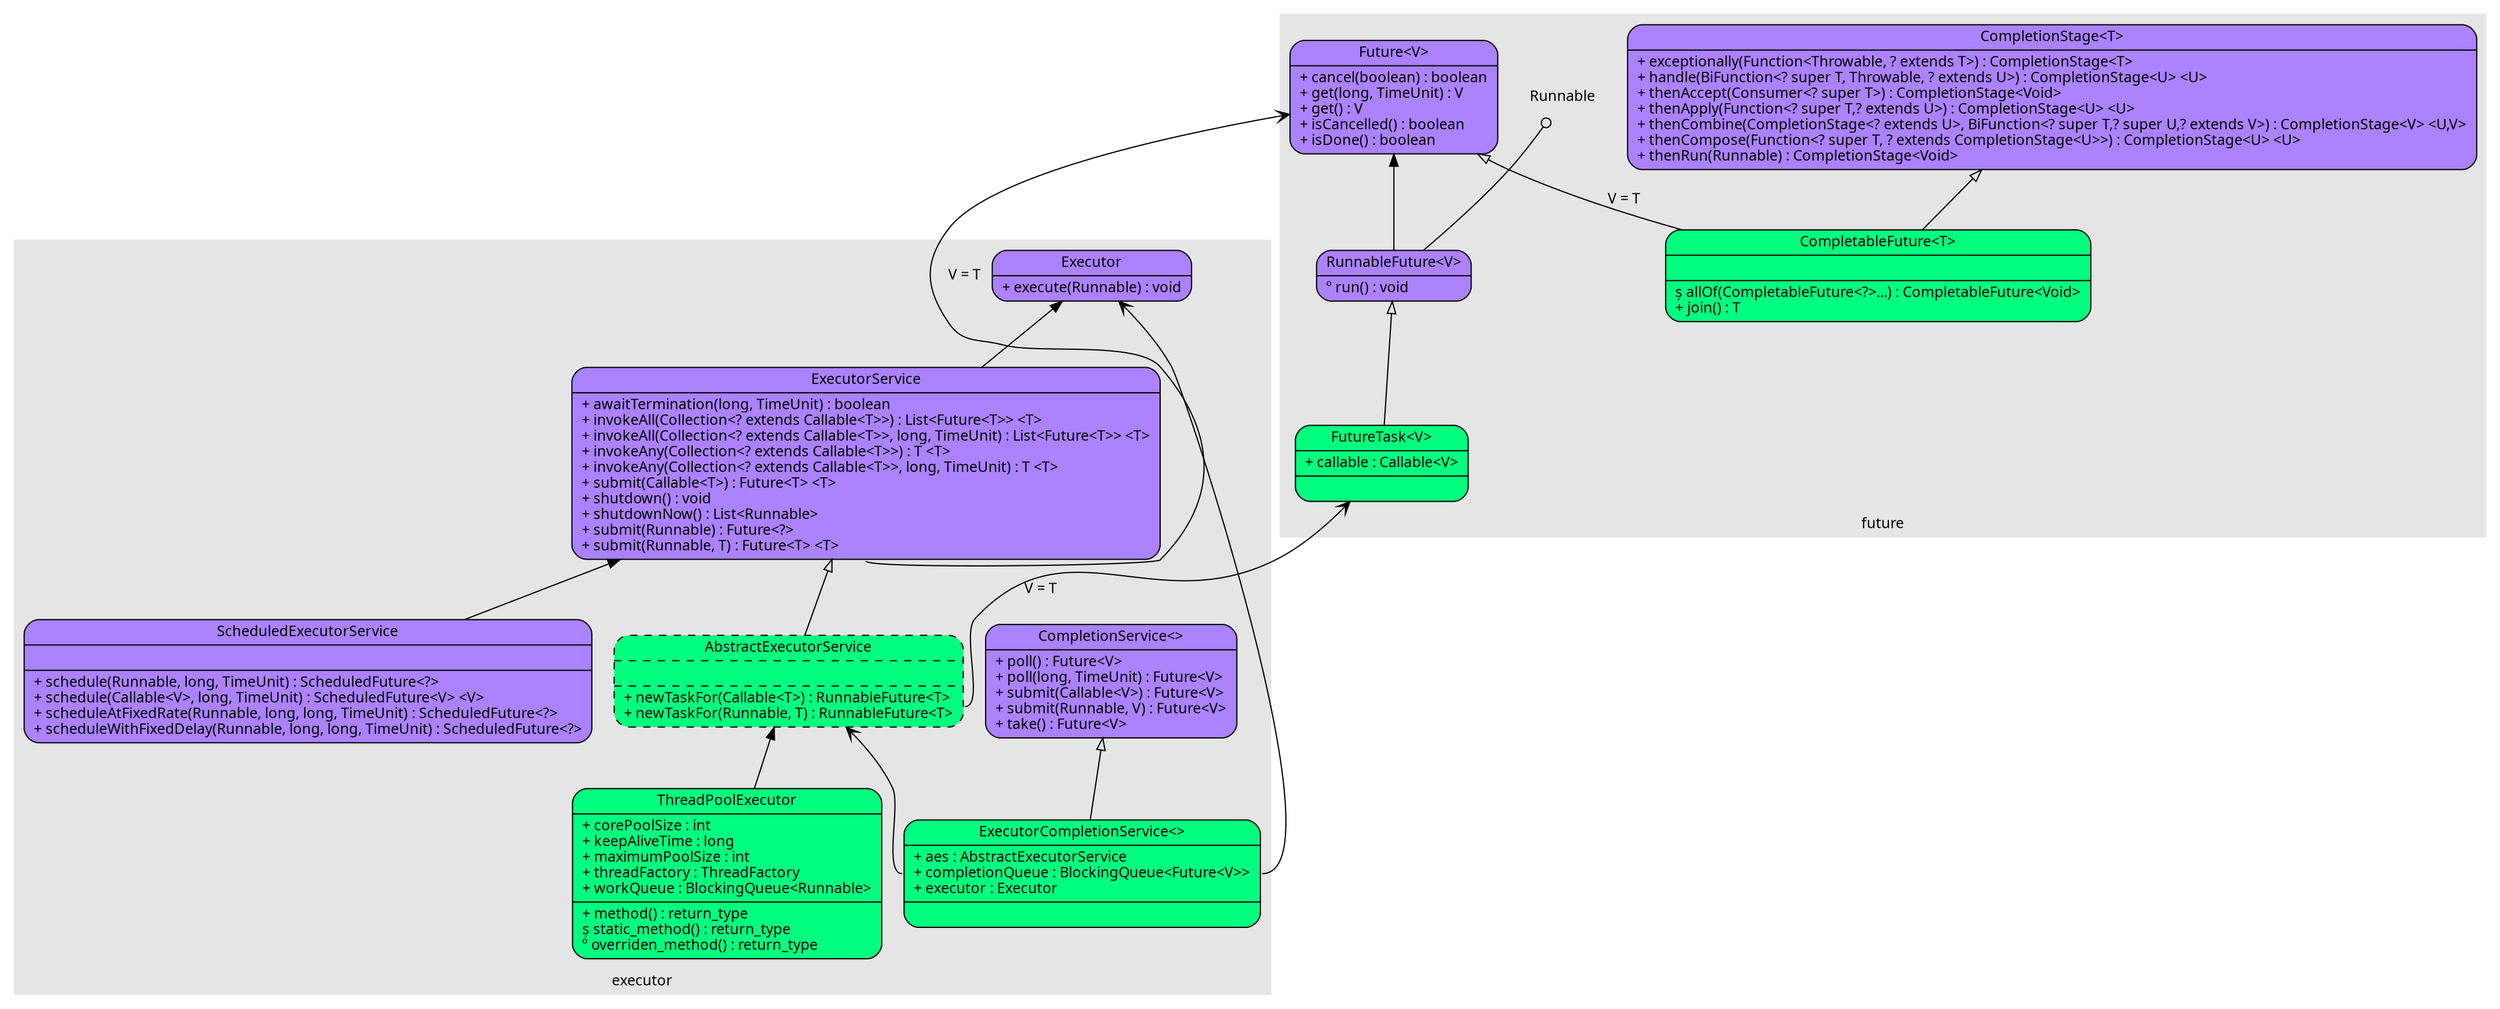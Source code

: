 digraph concurrent {
	rankdir = BT;
    fontname = "Verdana";
    fontsize = 12;
    node [fontname = "Verdana", fontsize = 12, shape = "record"];
    edge [fontname = "Verdana", fontsize = 12];
	
	subgraph cluster25 {
		label = "executor";
		style = filled;
		color = grey90;
		AbstractExecutorService [label = "{<f0>AbstractExecutorService||<f2>+ newTaskFor(Callable&lt;T&gt;) : RunnableFuture&lt;T&gt;\l+ newTaskFor(Runnable, T) : RunnableFuture&lt;T&gt;\l}", style = "rounded, filled, dashed", fillcolor = "springgreen"];
		CompletionService [label = "{<f0>CompletionService&lt;&gt;|<f2>+ poll() : Future&lt;V&gt;\l+ poll(long, TimeUnit) : Future&lt;V&gt;\l+ submit(Callable&lt;V&gt;) : Future&lt;V&gt;\l+ submit(Runnable, V) : Future&lt;V&gt;\l+ take() : Future&lt;V&gt;\l}", style = "rounded, filled", fillcolor = "mediumpurple1"];
		Executor [label = "{<f0>Executor|<f2>+ execute(Runnable) : void\l}", style = "rounded, filled", fillcolor = "mediumpurple1"];
		ExecutorCompletionService [label = "{<f0>ExecutorCompletionService&lt;&gt;|<f1>+ aes : AbstractExecutorService\l+ completionQueue : BlockingQueue&lt;Future&lt;V&gt;&gt;\l+ executor : Executor\l|}", style = "rounded, filled", fillcolor = "springgreen"];
		ExecutorService [label = "{<f0>ExecutorService|<f2>+ awaitTermination(long, TimeUnit) : boolean\l+ invokeAll(Collection&lt;? extends Callable&lt;T&gt;&gt;) : List&lt;Future&lt;T&gt;&gt; &lt;T&gt;\l+ invokeAll(Collection&lt;? extends Callable&lt;T&gt;&gt;, long, TimeUnit) : List&lt;Future&lt;T&gt;&gt; &lt;T&gt;\l+ invokeAny(Collection&lt;? extends Callable&lt;T&gt;&gt;) : T &lt;T&gt;\l+ invokeAny(Collection&lt;? extends Callable&lt;T&gt;&gt;, long, TimeUnit) : T &lt;T&gt;\l+ submit(Callable&lt;T&gt;) : Future&lt;T&gt; &lt;T&gt;\l+ shutdown() : void\l+ shutdownNow() : List&lt;Runnable&gt;\l+ submit(Runnable) : Future&lt;?&gt;\l+ submit(Runnable, T) : Future&lt;T&gt; &lt;T&gt;\l}", style = "rounded, filled", fillcolor = "mediumpurple1"];
		ScheduledExecutorService [label = "{<f0>ScheduledExecutorService||<f2>+ schedule(Runnable, long, TimeUnit) : ScheduledFuture&lt;?&gt;\l+ schedule(Callable&lt;V&gt;, long, TimeUnit) : ScheduledFuture&lt;V&gt; &lt;V&gt;\l+ scheduleAtFixedRate(Runnable, long, long, TimeUnit) : ScheduledFuture&lt;?&gt;\l+ scheduleWithFixedDelay(Runnable, long, long, TimeUnit) : ScheduledFuture&lt;?&gt;\l}", style = "rounded, filled", fillcolor = "mediumpurple1"];
		ThreadPoolExecutor [label = "{<f0>ThreadPoolExecutor|<f1>+ corePoolSize : int\l+ keepAliveTime : long\l+ maximumPoolSize : int\l+ threadFactory : ThreadFactory\l+ workQueue : BlockingQueue&lt;Runnable&gt;\l|<f2>+ method() : return_type\l&#537; static_method() : return_type\l&#186; overriden_method() : return_type\l}", style = "rounded, filled", fillcolor = "springgreen"];
	}
	
	subgraph cluster50 {
		label = "future";
		style = filled;
		color = grey90;
		CompletableFuture [label = "{<f0>CompletableFuture&lt;T&gt;||<f2>&#537; allOf(CompletableFuture&lt;?&gt;...) : CompletableFuture&lt;Void&gt;\l+ join() : T\l}", style = "rounded, filled", fillcolor = "springgreen"];
		CompletionStage [label = "{<f0>CompletionStage&lt;T&gt;|<f2>+ exceptionally(Function&lt;Throwable, ? extends T&gt;) : CompletionStage&lt;T&gt;\l+ handle(BiFunction&lt;? super T, Throwable, ? extends U&gt;) : CompletionStage&lt;U&gt; &lt;U&gt;\l+ thenAccept(Consumer&lt;? super T&gt;) : CompletionStage&lt;Void&gt; \l+ thenApply(Function&lt;? super T,? extends U&gt;) : CompletionStage&lt;U&gt; &lt;U&gt;\l+ thenCombine(CompletionStage&lt;? extends U&gt;, BiFunction&lt;? super T,? super U,? extends V&gt;) : CompletionStage&lt;V&gt; &lt;U,V&gt;\l+ thenCompose(Function&lt;? super T, ? extends CompletionStage&lt;U&gt;&gt;) : CompletionStage&lt;U&gt; &lt;U&gt;\l+ thenRun(Runnable) : CompletionStage&lt;Void&gt; \l}", style = "rounded, filled", fillcolor = "mediumpurple1"];
		Future [label = "{<f0>Future&lt;V&gt;|<f2>+ cancel(boolean) : boolean\l+ get(long, TimeUnit) : V\l+ get() : V\l+ isCancelled() : boolean\l+ isDone() : boolean\l}", style = "rounded, filled", fillcolor = "mediumpurple1"];
		FutureTask [label = "{<f0>FutureTask&lt;V&gt;|<f1>+ callable : Callable&lt;V&gt;\l|}", style = "rounded, filled", fillcolor = "springgreen"];
		Runnable [shape = "plaintext", label = "Runnable"];
		RunnableFuture [label = "{<f0>RunnableFuture&lt;V&gt;|<f2>&#186; run() : void\l}", style = "rounded, filled", fillcolor = "mediumpurple1"];
	}
	
	/*
	subgraph cluster00 {
		label = "";
		style = filled;
		color = grey90;
	}
	
	// item_name [label = "item_lable", style = "filled", fillcolor = "palegreen"];
	// record_name [shape = "record", label = "{{<f0>interface|{<f10>(other implementers)}}|(other methods)}"];
	// interface_minor [shape = "plaintext", label = "Interface_minor"];
	// interface [label = "{<f0>Interface|<f2>+ method() : return_type\l}", style = "rounded, filled", fillcolor = "mediumpurple1"];
	// abstract_class [label = "{<f0>Abstract_Class|<f1>+ field1 : type\l+ field2 : type\l|<f2>&#170; abstract_method() : return_type\l&#537; static_method() : return_type\l+ method() : return_type\l}", style = "rounded, filled, dashed", fillcolor = "springgreen"];
	// class [label = "{<f0>Class|<f1>+ field1 : type\l+ field2 : type\l&#10765; final_field : type\l&#537; static_field : type\l|<f2>+ method() : return_type\l&#537; static_method() : return_type\l&#186; overriden_method() : return_type\l}", style = "rounded, filled", fillcolor = "springgreen"];	
	*/
	
	// item_foo -> item_bar;
	
	// Implementation -> Interface [arrowhead = "empty"];
	// Subclass -> Class;	
	// Referer -> Referee [arrowhead = "vee"];
	// Implementation -> InterfaceMinor [arrowhead = "odot"];	
	
	// future
	CompletableFuture -> Future [arrowhead = "empty", label = "V = T"];
	CompletableFuture -> CompletionStage [arrowhead = "empty"];
	RunnableFuture -> Future;
	RunnableFuture -> Runnable [arrowhead = "odot"];
	FutureTask -> RunnableFuture [arrowhead = "empty"];
	
	// executor
	ExecutorService -> Executor;
	ExecutorService:f2 -> Future [arrowhead = "vee", label = "V = T"];
	AbstractExecutorService -> ExecutorService [arrowhead = "empty"];
	AbstractExecutorService:f2 -> FutureTask [arrowhead = "vee", label = "V = T"];
	ThreadPoolExecutor -> AbstractExecutorService;
	ExecutorCompletionService:f1 -> AbstractExecutorService [arrowhead = "vee"];
	ExecutorCompletionService:f1 -> Executor [arrowhead = "vee"];
	ExecutorCompletionService -> CompletionService [arrowhead = "empty"];
	ScheduledExecutorService -> ExecutorService;
	
	/*
	
	
	RunnableFuture -> Runnable [arrowhead = "odot"];
	RunnableFuture -> Future;
	
	Executors:f2 -> ThreadPoolExecutor [arrowhead = "vee"];
	
	Executors:f2 -> ScheduledThreadPoolExecutor [arrowhead = "vee"];
	ScheduledThreadPoolExecutor -> ScheduledExecutorService [arrowhead = "empty"];
	
	ScheduledExecutorService:f2 -> ScheduledFuture;
	ScheduledFuture -> Future;
	ScheduledThreadPoolExecutor -> ThreadPoolExecutor;
	RunnableScheduledFuture -> RunnableFuture;
	RunnableScheduledFuture -> ScheduledFuture;
	*/
}
